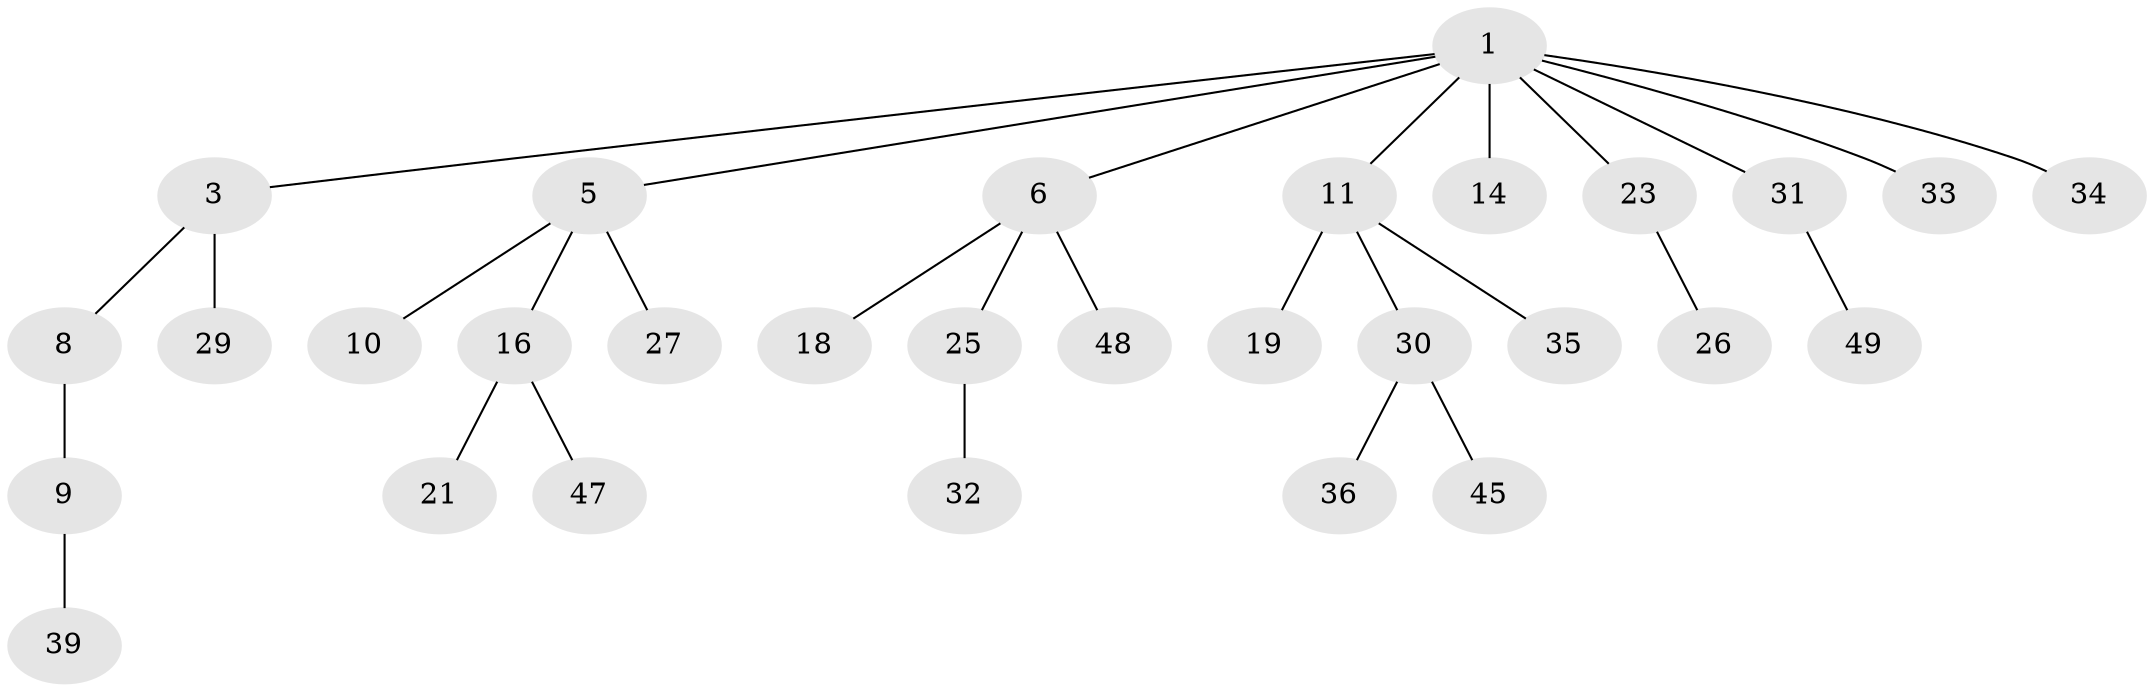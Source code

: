 // original degree distribution, {6: 0.06, 5: 0.02, 3: 0.14, 2: 0.3, 1: 0.48}
// Generated by graph-tools (version 1.1) at 2025/19/03/04/25 18:19:17]
// undirected, 30 vertices, 29 edges
graph export_dot {
graph [start="1"]
  node [color=gray90,style=filled];
  1 [super="+2"];
  3 [super="+4"];
  5 [super="+42+17+12"];
  6 [super="+24+46+20+7"];
  8 [super="+15"];
  9;
  10;
  11 [super="+13"];
  14 [super="+22+40"];
  16;
  18 [super="+43"];
  19;
  21;
  23;
  25;
  26;
  27 [super="+38"];
  29;
  30;
  31 [super="+37"];
  32;
  33;
  34 [super="+44"];
  35;
  36;
  39;
  45;
  47;
  48;
  49;
  1 -- 3;
  1 -- 14;
  1 -- 23;
  1 -- 31;
  1 -- 34;
  1 -- 33;
  1 -- 5;
  1 -- 6;
  1 -- 11;
  3 -- 29;
  3 -- 8;
  5 -- 10;
  5 -- 27;
  5 -- 16;
  6 -- 18;
  6 -- 48;
  6 -- 25;
  8 -- 9;
  9 -- 39;
  11 -- 19;
  11 -- 35;
  11 -- 30;
  16 -- 21;
  16 -- 47;
  23 -- 26;
  25 -- 32;
  30 -- 36;
  30 -- 45;
  31 -- 49;
}
